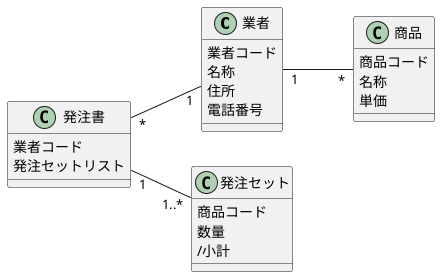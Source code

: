 @startuml Classes
left to right direction

class 業者 {
    業者コード
    名称
    住所
    電話番号
}

class 商品 {
    商品コード
    名称
    単価
}

class 発注セット {
    商品コード
    数量
    /小計
}

class 発注書 {
    業者コード
    発注セットリスト
}

業者 "1" -- "*" 商品
発注書 "1" -- "1..*" 発注セット
発注書 "*" -- "1" 業者
@end
